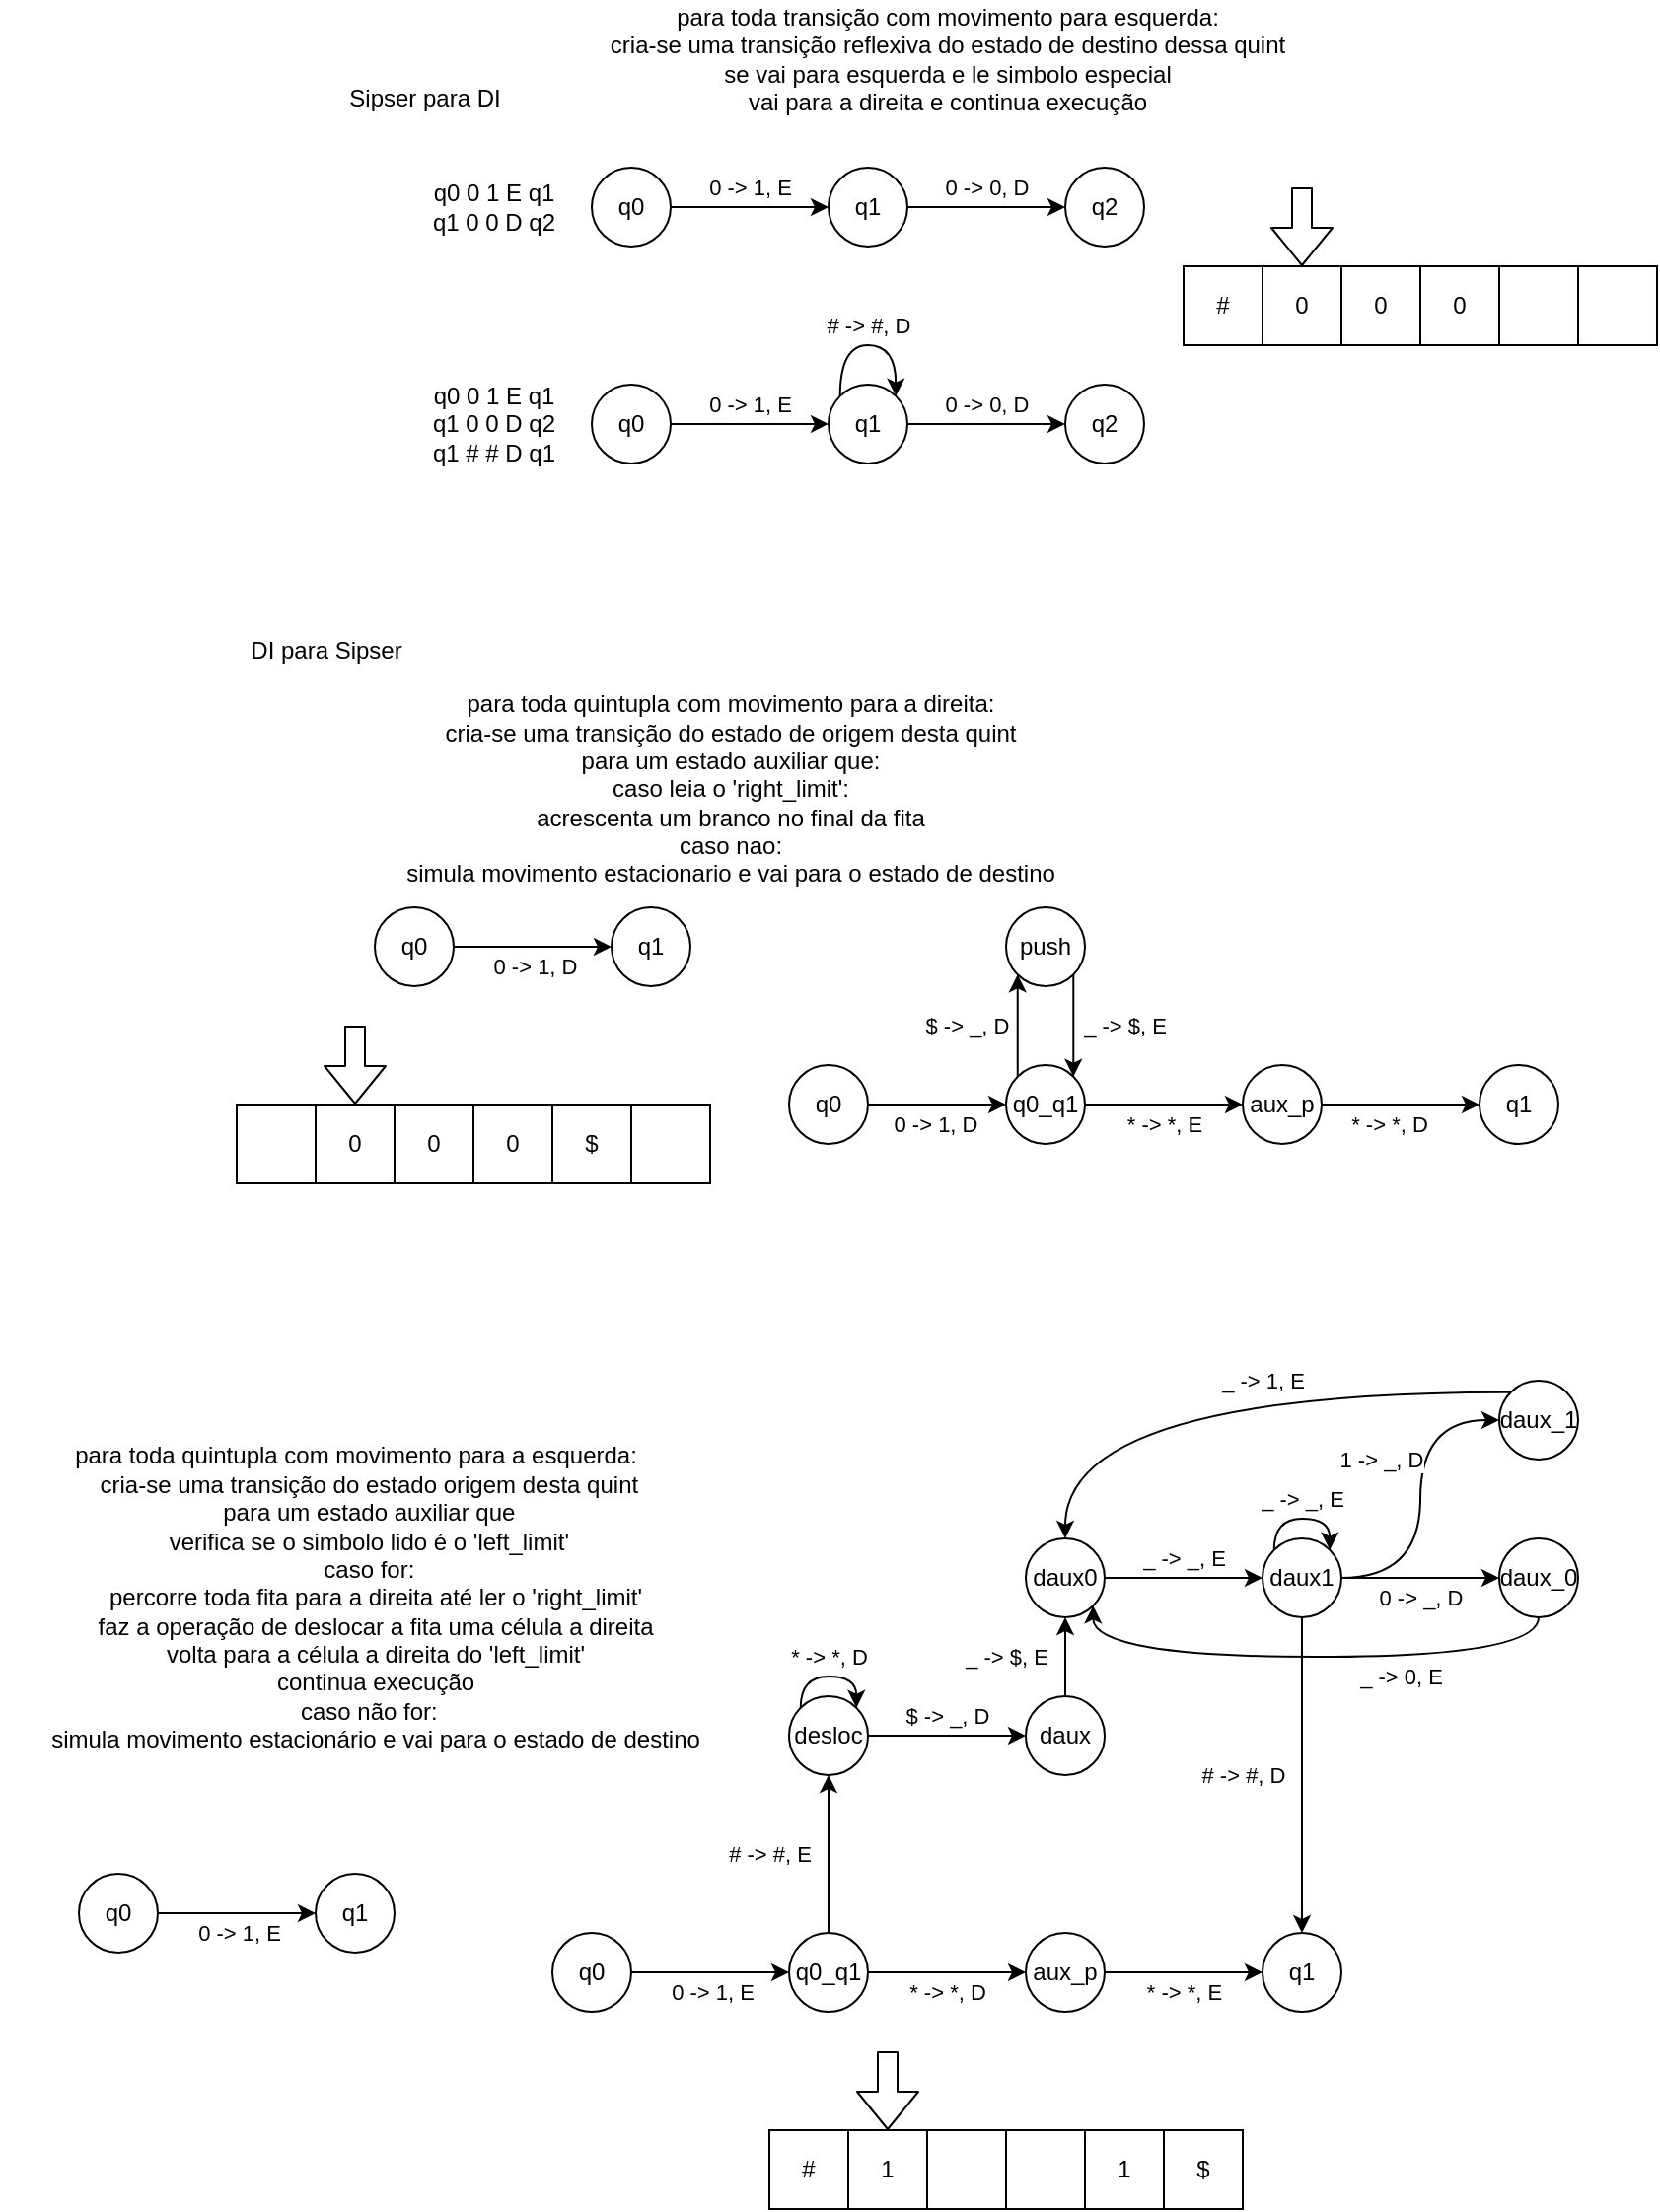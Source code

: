 <mxfile version="14.5.8" type="device"><diagram id="Q-DTLfHfA7wSvCZyXj0n" name="Page-1"><mxGraphModel dx="1662" dy="757" grid="1" gridSize="10" guides="1" tooltips="1" connect="1" arrows="1" fold="1" page="1" pageScale="1" pageWidth="850" pageHeight="1100" math="0" shadow="0"><root><mxCell id="0"/><mxCell id="1" parent="0"/><mxCell id="DKCdfvewhdpfEYS_Uq8F-3" style="edgeStyle=orthogonalEdgeStyle;rounded=0;orthogonalLoop=1;jettySize=auto;html=1;exitX=1;exitY=0.5;exitDx=0;exitDy=0;entryX=0;entryY=0.5;entryDx=0;entryDy=0;" parent="1" source="DKCdfvewhdpfEYS_Uq8F-1" target="DKCdfvewhdpfEYS_Uq8F-2" edge="1"><mxGeometry relative="1" as="geometry"/></mxCell><mxCell id="DKCdfvewhdpfEYS_Uq8F-4" value="0 -&amp;gt; 0, D" style="edgeLabel;html=1;align=center;verticalAlign=middle;resizable=0;points=[];" parent="DKCdfvewhdpfEYS_Uq8F-3" vertex="1" connectable="0"><mxGeometry x="0.13" y="-1" relative="1" as="geometry"><mxPoint x="114.86" y="-11" as="offset"/></mxGeometry></mxCell><mxCell id="DKCdfvewhdpfEYS_Uq8F-1" value="q0" style="ellipse;whiteSpace=wrap;html=1;aspect=fixed;" parent="1" vertex="1"><mxGeometry x="300" y="325" width="40" height="40" as="geometry"/></mxCell><mxCell id="DKCdfvewhdpfEYS_Uq8F-12" value="" style="edgeStyle=orthogonalEdgeStyle;rounded=0;orthogonalLoop=1;jettySize=auto;html=1;exitX=1;exitY=0.5;exitDx=0;exitDy=0;entryX=0;entryY=0.5;entryDx=0;entryDy=0;" parent="1" source="DKCdfvewhdpfEYS_Uq8F-2" target="DKCdfvewhdpfEYS_Uq8F-11" edge="1"><mxGeometry y="10" relative="1" as="geometry"><mxPoint as="offset"/></mxGeometry></mxCell><mxCell id="DKCdfvewhdpfEYS_Uq8F-2" value="q1" style="ellipse;whiteSpace=wrap;html=1;aspect=fixed;" parent="1" vertex="1"><mxGeometry x="420" y="325" width="40" height="40" as="geometry"/></mxCell><mxCell id="DKCdfvewhdpfEYS_Uq8F-8" value="para toda transição com movimento para esquerda:&lt;br&gt;&lt;div&gt;cria-se uma transição reflexiva do estado de destino dessa quint&lt;br&gt;&lt;/div&gt;&lt;div&gt;se vai para esquerda e le simbolo especial&lt;/div&gt;&lt;div&gt;vai para a direita e continua execução&lt;br&gt;&lt;/div&gt;" style="text;html=1;align=center;verticalAlign=middle;resizable=0;points=[];autosize=1;" parent="1" vertex="1"><mxGeometry x="300" y="240" width="360" height="60" as="geometry"/></mxCell><mxCell id="DKCdfvewhdpfEYS_Uq8F-11" value="q2" style="ellipse;whiteSpace=wrap;html=1;aspect=fixed;" parent="1" vertex="1"><mxGeometry x="540" y="325" width="40" height="40" as="geometry"/></mxCell><mxCell id="DKCdfvewhdpfEYS_Uq8F-14" value="0 -&amp;gt; 1, E" style="edgeLabel;html=1;align=center;verticalAlign=middle;resizable=0;points=[];" parent="1" vertex="1" connectable="0"><mxGeometry x="380.003" y="335" as="geometry"/></mxCell><mxCell id="DKCdfvewhdpfEYS_Uq8F-21" style="edgeStyle=orthogonalEdgeStyle;rounded=0;orthogonalLoop=1;jettySize=auto;html=1;exitX=1;exitY=0.5;exitDx=0;exitDy=0;entryX=0;entryY=0.5;entryDx=0;entryDy=0;" parent="1" source="DKCdfvewhdpfEYS_Uq8F-23" target="DKCdfvewhdpfEYS_Uq8F-25" edge="1"><mxGeometry relative="1" as="geometry"/></mxCell><mxCell id="DKCdfvewhdpfEYS_Uq8F-22" value="0 -&amp;gt; 0, D" style="edgeLabel;html=1;align=center;verticalAlign=middle;resizable=0;points=[];" parent="DKCdfvewhdpfEYS_Uq8F-21" vertex="1" connectable="0"><mxGeometry x="0.13" y="-1" relative="1" as="geometry"><mxPoint x="114.86" y="-11" as="offset"/></mxGeometry></mxCell><mxCell id="DKCdfvewhdpfEYS_Uq8F-23" value="q0" style="ellipse;whiteSpace=wrap;html=1;aspect=fixed;" parent="1" vertex="1"><mxGeometry x="300" y="434.97" width="40" height="40" as="geometry"/></mxCell><mxCell id="DKCdfvewhdpfEYS_Uq8F-24" value="" style="edgeStyle=orthogonalEdgeStyle;rounded=0;orthogonalLoop=1;jettySize=auto;html=1;exitX=1;exitY=0.5;exitDx=0;exitDy=0;entryX=0;entryY=0.5;entryDx=0;entryDy=0;" parent="1" source="DKCdfvewhdpfEYS_Uq8F-25" target="DKCdfvewhdpfEYS_Uq8F-26" edge="1"><mxGeometry y="10" relative="1" as="geometry"><mxPoint as="offset"/></mxGeometry></mxCell><mxCell id="DKCdfvewhdpfEYS_Uq8F-25" value="q1" style="ellipse;whiteSpace=wrap;html=1;aspect=fixed;" parent="1" vertex="1"><mxGeometry x="420" y="434.97" width="40" height="40" as="geometry"/></mxCell><mxCell id="DKCdfvewhdpfEYS_Uq8F-26" value="q2" style="ellipse;whiteSpace=wrap;html=1;aspect=fixed;" parent="1" vertex="1"><mxGeometry x="540" y="434.97" width="40" height="40" as="geometry"/></mxCell><mxCell id="DKCdfvewhdpfEYS_Uq8F-27" value="0 -&amp;gt; 1, E" style="edgeLabel;html=1;align=center;verticalAlign=middle;resizable=0;points=[];" parent="1" vertex="1" connectable="0"><mxGeometry x="380.003" y="444.97" as="geometry"/></mxCell><mxCell id="DKCdfvewhdpfEYS_Uq8F-28" value="# -&amp;gt; #, D" style="edgeStyle=orthogonalEdgeStyle;curved=1;rounded=0;orthogonalLoop=1;jettySize=auto;html=1;exitX=0;exitY=0;exitDx=0;exitDy=0;entryX=1;entryY=0;entryDx=0;entryDy=0;" parent="1" source="DKCdfvewhdpfEYS_Uq8F-25" target="DKCdfvewhdpfEYS_Uq8F-25" edge="1"><mxGeometry y="10" relative="1" as="geometry"><Array as="points"><mxPoint x="426" y="414.97"/><mxPoint x="454" y="414.97"/></Array><mxPoint as="offset"/></mxGeometry></mxCell><mxCell id="DKCdfvewhdpfEYS_Uq8F-29" value="&lt;div&gt;q0 0 1 E q1&lt;/div&gt;&lt;div&gt;q1 0 0 D q2&lt;/div&gt;&lt;div&gt;q1 # # D q1&lt;br&gt;&lt;/div&gt;" style="text;html=1;align=center;verticalAlign=middle;resizable=0;points=[];autosize=1;" parent="1" vertex="1"><mxGeometry x="210" y="429.97" width="80" height="50" as="geometry"/></mxCell><mxCell id="DKCdfvewhdpfEYS_Uq8F-30" value="&lt;div&gt;q0 0 1 E q1&lt;/div&gt;&lt;div&gt;q1 0 0 D q2&lt;/div&gt;" style="text;html=1;align=center;verticalAlign=middle;resizable=0;points=[];autosize=1;" parent="1" vertex="1"><mxGeometry x="210" y="330" width="80" height="30" as="geometry"/></mxCell><mxCell id="DKCdfvewhdpfEYS_Uq8F-55" style="edgeStyle=orthogonalEdgeStyle;curved=1;rounded=0;orthogonalLoop=1;jettySize=auto;html=1;exitX=1;exitY=0.5;exitDx=0;exitDy=0;entryX=0;entryY=0.5;entryDx=0;entryDy=0;" parent="1" source="DKCdfvewhdpfEYS_Uq8F-34" target="DKCdfvewhdpfEYS_Uq8F-54" edge="1"><mxGeometry relative="1" as="geometry"/></mxCell><mxCell id="DKCdfvewhdpfEYS_Uq8F-56" value="0 -&amp;gt; 1, D" style="edgeLabel;html=1;align=center;verticalAlign=middle;resizable=0;points=[];" parent="DKCdfvewhdpfEYS_Uq8F-55" vertex="1" connectable="0"><mxGeometry x="0.221" y="2" relative="1" as="geometry"><mxPoint x="-8.57" y="12" as="offset"/></mxGeometry></mxCell><mxCell id="DKCdfvewhdpfEYS_Uq8F-34" value="q0" style="ellipse;whiteSpace=wrap;html=1;aspect=fixed;" parent="1" vertex="1"><mxGeometry x="190" y="700" width="40" height="40" as="geometry"/></mxCell><mxCell id="DKCdfvewhdpfEYS_Uq8F-54" value="q1" style="ellipse;whiteSpace=wrap;html=1;aspect=fixed;" parent="1" vertex="1"><mxGeometry x="310" y="700" width="40" height="40" as="geometry"/></mxCell><mxCell id="DKCdfvewhdpfEYS_Uq8F-57" style="edgeStyle=orthogonalEdgeStyle;curved=1;rounded=0;orthogonalLoop=1;jettySize=auto;html=1;exitX=1;exitY=0.5;exitDx=0;exitDy=0;entryX=0;entryY=0.5;entryDx=0;entryDy=0;" parent="1" source="DKCdfvewhdpfEYS_Uq8F-59" target="DKCdfvewhdpfEYS_Uq8F-60" edge="1"><mxGeometry relative="1" as="geometry"/></mxCell><mxCell id="DKCdfvewhdpfEYS_Uq8F-58" value="0 -&amp;gt; 1, D" style="edgeLabel;html=1;align=center;verticalAlign=middle;resizable=0;points=[];" parent="DKCdfvewhdpfEYS_Uq8F-57" vertex="1" connectable="0"><mxGeometry x="0.221" y="2" relative="1" as="geometry"><mxPoint x="-8.57" y="12" as="offset"/></mxGeometry></mxCell><mxCell id="DKCdfvewhdpfEYS_Uq8F-59" value="q0" style="ellipse;whiteSpace=wrap;html=1;aspect=fixed;" parent="1" vertex="1"><mxGeometry x="400" y="780" width="40" height="40" as="geometry"/></mxCell><mxCell id="DKCdfvewhdpfEYS_Uq8F-66" style="edgeStyle=orthogonalEdgeStyle;curved=1;rounded=0;orthogonalLoop=1;jettySize=auto;html=1;exitX=0;exitY=0;exitDx=0;exitDy=0;entryX=0;entryY=1;entryDx=0;entryDy=0;" parent="1" source="DKCdfvewhdpfEYS_Uq8F-60" target="DKCdfvewhdpfEYS_Uq8F-65" edge="1"><mxGeometry relative="1" as="geometry"><Array as="points"><mxPoint x="516" y="760"/><mxPoint x="516" y="760"/></Array></mxGeometry></mxCell><mxCell id="DKCdfvewhdpfEYS_Uq8F-88" style="edgeStyle=orthogonalEdgeStyle;curved=1;rounded=0;orthogonalLoop=1;jettySize=auto;html=1;exitX=1;exitY=0.5;exitDx=0;exitDy=0;entryX=0;entryY=0.5;entryDx=0;entryDy=0;" parent="1" source="DKCdfvewhdpfEYS_Uq8F-60" target="DKCdfvewhdpfEYS_Uq8F-70" edge="1"><mxGeometry relative="1" as="geometry"/></mxCell><mxCell id="DKCdfvewhdpfEYS_Uq8F-89" value="* -&amp;gt; *, E" style="edgeLabel;html=1;align=center;verticalAlign=middle;resizable=0;points=[];" parent="DKCdfvewhdpfEYS_Uq8F-88" vertex="1" connectable="0"><mxGeometry x="-0.282" y="2" relative="1" as="geometry"><mxPoint x="11.43" y="12" as="offset"/></mxGeometry></mxCell><mxCell id="DKCdfvewhdpfEYS_Uq8F-60" value="q0_q1" style="ellipse;whiteSpace=wrap;html=1;aspect=fixed;" parent="1" vertex="1"><mxGeometry x="510" y="780" width="40" height="40" as="geometry"/></mxCell><mxCell id="DKCdfvewhdpfEYS_Uq8F-61" value="q1" style="ellipse;whiteSpace=wrap;html=1;aspect=fixed;" parent="1" vertex="1"><mxGeometry x="750" y="780" width="40" height="40" as="geometry"/></mxCell><mxCell id="DKCdfvewhdpfEYS_Uq8F-67" style="edgeStyle=orthogonalEdgeStyle;curved=1;rounded=0;orthogonalLoop=1;jettySize=auto;html=1;exitX=1;exitY=1;exitDx=0;exitDy=0;entryX=1;entryY=0;entryDx=0;entryDy=0;" parent="1" source="DKCdfvewhdpfEYS_Uq8F-65" target="DKCdfvewhdpfEYS_Uq8F-60" edge="1"><mxGeometry relative="1" as="geometry"/></mxCell><mxCell id="DKCdfvewhdpfEYS_Uq8F-65" value="push" style="ellipse;whiteSpace=wrap;html=1;aspect=fixed;" parent="1" vertex="1"><mxGeometry x="510" y="700" width="40" height="40" as="geometry"/></mxCell><mxCell id="DKCdfvewhdpfEYS_Uq8F-68" value="_ -&amp;gt; $, E" style="edgeLabel;html=1;align=center;verticalAlign=middle;resizable=0;points=[];" parent="1" vertex="1" connectable="0"><mxGeometry x="570" y="760" as="geometry"/></mxCell><mxCell id="DKCdfvewhdpfEYS_Uq8F-86" style="edgeStyle=orthogonalEdgeStyle;curved=1;rounded=0;orthogonalLoop=1;jettySize=auto;html=1;exitX=1;exitY=0.5;exitDx=0;exitDy=0;entryX=0;entryY=0.5;entryDx=0;entryDy=0;" parent="1" source="DKCdfvewhdpfEYS_Uq8F-70" target="DKCdfvewhdpfEYS_Uq8F-61" edge="1"><mxGeometry relative="1" as="geometry"/></mxCell><mxCell id="DKCdfvewhdpfEYS_Uq8F-87" value="* -&amp;gt; *, D" style="edgeLabel;html=1;align=center;verticalAlign=middle;resizable=0;points=[];" parent="DKCdfvewhdpfEYS_Uq8F-86" vertex="1" connectable="0"><mxGeometry x="0.209" y="-2" relative="1" as="geometry"><mxPoint x="-14.29" y="8" as="offset"/></mxGeometry></mxCell><mxCell id="DKCdfvewhdpfEYS_Uq8F-70" value="aux_p" style="ellipse;whiteSpace=wrap;html=1;aspect=fixed;" parent="1" vertex="1"><mxGeometry x="630" y="780" width="40" height="40" as="geometry"/></mxCell><mxCell id="DKCdfvewhdpfEYS_Uq8F-76" value="1" style="whiteSpace=wrap;html=1;aspect=fixed;" parent="1" vertex="1"><mxGeometry x="430" y="1320" width="40" height="40" as="geometry"/></mxCell><mxCell id="DKCdfvewhdpfEYS_Uq8F-77" value="" style="whiteSpace=wrap;html=1;aspect=fixed;" parent="1" vertex="1"><mxGeometry x="470" y="1320" width="40" height="40" as="geometry"/></mxCell><mxCell id="DKCdfvewhdpfEYS_Uq8F-78" value="" style="whiteSpace=wrap;html=1;aspect=fixed;" parent="1" vertex="1"><mxGeometry x="510" y="1320" width="40" height="40" as="geometry"/></mxCell><mxCell id="DKCdfvewhdpfEYS_Uq8F-80" value="1" style="whiteSpace=wrap;html=1;aspect=fixed;" parent="1" vertex="1"><mxGeometry x="550" y="1320" width="40" height="40" as="geometry"/></mxCell><mxCell id="DKCdfvewhdpfEYS_Uq8F-81" value="$" style="whiteSpace=wrap;html=1;aspect=fixed;" parent="1" vertex="1"><mxGeometry x="590" y="1320" width="40" height="40" as="geometry"/></mxCell><mxCell id="DKCdfvewhdpfEYS_Uq8F-82" value="#" style="whiteSpace=wrap;html=1;aspect=fixed;" parent="1" vertex="1"><mxGeometry x="390" y="1320" width="40" height="40" as="geometry"/></mxCell><mxCell id="DKCdfvewhdpfEYS_Uq8F-83" value="" style="shape=flexArrow;endArrow=classic;html=1;" parent="1" edge="1"><mxGeometry width="50" height="50" relative="1" as="geometry"><mxPoint x="450.0" y="1280" as="sourcePoint"/><mxPoint x="450.0" y="1320" as="targetPoint"/></mxGeometry></mxCell><mxCell id="DKCdfvewhdpfEYS_Uq8F-84" value="$ -&amp;gt; _, D" style="edgeLabel;html=1;align=center;verticalAlign=middle;resizable=0;points=[];" parent="1" vertex="1" connectable="0"><mxGeometry x="490" y="760" as="geometry"/></mxCell><mxCell id="DKCdfvewhdpfEYS_Uq8F-90" value="para toda quintupla com movimento para a direita:&lt;br&gt;&lt;div&gt;cria-se uma transição do estado de origem desta quint&lt;/div&gt;&lt;div&gt;para um estado auxiliar que:&lt;/div&gt;caso leia o 'right_limit':&lt;br&gt;acrescenta um branco no final da fita&lt;br&gt;caso nao:&lt;br&gt;simula movimento estacionario e vai para o estado de destino" style="text;html=1;align=center;verticalAlign=middle;resizable=0;points=[];autosize=1;" parent="1" vertex="1"><mxGeometry x="200" y="590" width="340" height="100" as="geometry"/></mxCell><mxCell id="DKCdfvewhdpfEYS_Uq8F-92" style="edgeStyle=orthogonalEdgeStyle;curved=1;rounded=0;orthogonalLoop=1;jettySize=auto;html=1;exitX=1;exitY=0.5;exitDx=0;exitDy=0;entryX=0;entryY=0.5;entryDx=0;entryDy=0;" parent="1" source="DKCdfvewhdpfEYS_Uq8F-94" target="DKCdfvewhdpfEYS_Uq8F-95" edge="1"><mxGeometry relative="1" as="geometry"/></mxCell><mxCell id="DKCdfvewhdpfEYS_Uq8F-93" value="0 -&amp;gt; 1, E" style="edgeLabel;html=1;align=center;verticalAlign=middle;resizable=0;points=[];" parent="DKCdfvewhdpfEYS_Uq8F-92" vertex="1" connectable="0"><mxGeometry x="0.221" y="2" relative="1" as="geometry"><mxPoint x="-8.57" y="12" as="offset"/></mxGeometry></mxCell><mxCell id="DKCdfvewhdpfEYS_Uq8F-94" value="q0" style="ellipse;whiteSpace=wrap;html=1;aspect=fixed;" parent="1" vertex="1"><mxGeometry x="40" y="1190" width="40" height="40" as="geometry"/></mxCell><mxCell id="DKCdfvewhdpfEYS_Uq8F-95" value="q1" style="ellipse;whiteSpace=wrap;html=1;aspect=fixed;" parent="1" vertex="1"><mxGeometry x="160" y="1190" width="40" height="40" as="geometry"/></mxCell><mxCell id="DKCdfvewhdpfEYS_Uq8F-96" value="para toda quintupla com movimento para a esquerda:&lt;br&gt;&amp;nbsp;&amp;nbsp;&amp;nbsp; cria-se uma transição do estado origem desta quint&lt;br&gt;&amp;nbsp;&amp;nbsp;&amp;nbsp; para um estado auxiliar que&lt;br&gt;&amp;nbsp;&amp;nbsp;&amp;nbsp; verifica se o simbolo lido é o 'left_limit'&lt;br&gt;&amp;nbsp;&amp;nbsp;&amp;nbsp; caso for:&lt;br&gt;&amp;nbsp;&amp;nbsp;&amp;nbsp;&amp;nbsp;&amp;nbsp; percorre toda fita para a direita até ler o 'right_limit'&lt;br&gt;&amp;nbsp;&amp;nbsp;&amp;nbsp;&amp;nbsp;&amp;nbsp; faz a operação de deslocar a fita uma célula a direita&lt;br&gt;&amp;nbsp;&amp;nbsp;&amp;nbsp;&amp;nbsp;&amp;nbsp; volta para a célula a direita do 'left_limit'&lt;br&gt;&amp;nbsp;&amp;nbsp;&amp;nbsp;&amp;nbsp;&amp;nbsp; continua execução&lt;br&gt;&amp;nbsp;&amp;nbsp;&amp;nbsp; caso não for:&lt;br&gt;&amp;nbsp;&amp;nbsp;&amp;nbsp;&amp;nbsp;&amp;nbsp; simula movimento estacionário e vai para o estado de destino" style="text;html=1;align=center;verticalAlign=middle;resizable=0;points=[];autosize=1;" parent="1" vertex="1"><mxGeometry y="970" width="360" height="160" as="geometry"/></mxCell><mxCell id="DKCdfvewhdpfEYS_Uq8F-97" style="edgeStyle=orthogonalEdgeStyle;curved=1;rounded=0;orthogonalLoop=1;jettySize=auto;html=1;exitX=1;exitY=0.5;exitDx=0;exitDy=0;entryX=0;entryY=0.5;entryDx=0;entryDy=0;" parent="1" source="DKCdfvewhdpfEYS_Uq8F-99" target="DKCdfvewhdpfEYS_Uq8F-100" edge="1"><mxGeometry relative="1" as="geometry"/></mxCell><mxCell id="DKCdfvewhdpfEYS_Uq8F-98" value="0 -&amp;gt; 1, E" style="edgeLabel;html=1;align=center;verticalAlign=middle;resizable=0;points=[];" parent="DKCdfvewhdpfEYS_Uq8F-97" vertex="1" connectable="0"><mxGeometry x="0.221" y="2" relative="1" as="geometry"><mxPoint x="-8.57" y="12" as="offset"/></mxGeometry></mxCell><mxCell id="DKCdfvewhdpfEYS_Uq8F-99" value="q0" style="ellipse;whiteSpace=wrap;html=1;aspect=fixed;" parent="1" vertex="1"><mxGeometry x="280" y="1220" width="40" height="40" as="geometry"/></mxCell><mxCell id="DKCdfvewhdpfEYS_Uq8F-102" style="edgeStyle=orthogonalEdgeStyle;curved=1;rounded=0;orthogonalLoop=1;jettySize=auto;html=1;exitX=1;exitY=0.5;exitDx=0;exitDy=0;entryX=0;entryY=0.5;entryDx=0;entryDy=0;" parent="1" source="DKCdfvewhdpfEYS_Uq8F-100" target="DKCdfvewhdpfEYS_Uq8F-101" edge="1"><mxGeometry relative="1" as="geometry"/></mxCell><mxCell id="DKCdfvewhdpfEYS_Uq8F-108" style="edgeStyle=orthogonalEdgeStyle;curved=1;rounded=0;orthogonalLoop=1;jettySize=auto;html=1;exitX=0.5;exitY=0;exitDx=0;exitDy=0;entryX=0.5;entryY=1;entryDx=0;entryDy=0;" parent="1" source="DKCdfvewhdpfEYS_Uq8F-100" target="DKCdfvewhdpfEYS_Uq8F-107" edge="1"><mxGeometry relative="1" as="geometry"/></mxCell><mxCell id="DKCdfvewhdpfEYS_Uq8F-100" value="q0_q1" style="ellipse;whiteSpace=wrap;html=1;aspect=fixed;" parent="1" vertex="1"><mxGeometry x="400" y="1220" width="40" height="40" as="geometry"/></mxCell><mxCell id="DKCdfvewhdpfEYS_Uq8F-105" style="edgeStyle=orthogonalEdgeStyle;curved=1;rounded=0;orthogonalLoop=1;jettySize=auto;html=1;exitX=1;exitY=0.5;exitDx=0;exitDy=0;entryX=0;entryY=0.5;entryDx=0;entryDy=0;" parent="1" source="DKCdfvewhdpfEYS_Uq8F-101" target="DKCdfvewhdpfEYS_Uq8F-104" edge="1"><mxGeometry relative="1" as="geometry"/></mxCell><mxCell id="DKCdfvewhdpfEYS_Uq8F-101" value="aux_p" style="ellipse;whiteSpace=wrap;html=1;aspect=fixed;" parent="1" vertex="1"><mxGeometry x="520" y="1220" width="40" height="40" as="geometry"/></mxCell><mxCell id="DKCdfvewhdpfEYS_Uq8F-103" value="* -&amp;gt; *, D" style="edgeLabel;html=1;align=center;verticalAlign=middle;resizable=0;points=[];" parent="1" vertex="1" connectable="0"><mxGeometry x="479.996" y="1250.0" as="geometry"/></mxCell><mxCell id="DKCdfvewhdpfEYS_Uq8F-104" value="q1" style="ellipse;whiteSpace=wrap;html=1;aspect=fixed;" parent="1" vertex="1"><mxGeometry x="640" y="1220" width="40" height="40" as="geometry"/></mxCell><mxCell id="DKCdfvewhdpfEYS_Uq8F-106" value="* -&amp;gt; *, E" style="edgeLabel;html=1;align=center;verticalAlign=middle;resizable=0;points=[];" parent="1" vertex="1" connectable="0"><mxGeometry x="599.996" y="1250.0" as="geometry"/></mxCell><mxCell id="DKCdfvewhdpfEYS_Uq8F-117" style="edgeStyle=orthogonalEdgeStyle;curved=1;rounded=0;orthogonalLoop=1;jettySize=auto;html=1;exitX=1;exitY=0.5;exitDx=0;exitDy=0;entryX=0;entryY=0.5;entryDx=0;entryDy=0;" parent="1" source="DKCdfvewhdpfEYS_Uq8F-107" target="DKCdfvewhdpfEYS_Uq8F-116" edge="1"><mxGeometry relative="1" as="geometry"/></mxCell><mxCell id="DKCdfvewhdpfEYS_Uq8F-107" value="desloc" style="ellipse;whiteSpace=wrap;html=1;aspect=fixed;" parent="1" vertex="1"><mxGeometry x="400" y="1100" width="40" height="40" as="geometry"/></mxCell><mxCell id="DKCdfvewhdpfEYS_Uq8F-109" value="# -&amp;gt; #, E" style="edgeLabel;html=1;align=center;verticalAlign=middle;resizable=0;points=[];" parent="1" vertex="1" connectable="0"><mxGeometry x="389.996" y="1180.0" as="geometry"/></mxCell><mxCell id="DKCdfvewhdpfEYS_Uq8F-114" style="edgeStyle=orthogonalEdgeStyle;curved=1;rounded=0;orthogonalLoop=1;jettySize=auto;html=1;exitX=0;exitY=0;exitDx=0;exitDy=0;entryX=1;entryY=0;entryDx=0;entryDy=0;" parent="1" source="DKCdfvewhdpfEYS_Uq8F-107" target="DKCdfvewhdpfEYS_Uq8F-107" edge="1"><mxGeometry relative="1" as="geometry"><Array as="points"><mxPoint x="406" y="1090"/><mxPoint x="434" y="1090"/></Array></mxGeometry></mxCell><mxCell id="DKCdfvewhdpfEYS_Uq8F-115" value="* -&amp;gt; *, D" style="edgeLabel;html=1;align=center;verticalAlign=middle;resizable=0;points=[];" parent="1" vertex="1" connectable="0"><mxGeometry x="419.996" y="1080.0" as="geometry"/></mxCell><mxCell id="DKCdfvewhdpfEYS_Uq8F-120" style="edgeStyle=orthogonalEdgeStyle;curved=1;rounded=0;orthogonalLoop=1;jettySize=auto;html=1;exitX=0.5;exitY=0;exitDx=0;exitDy=0;entryX=0.5;entryY=1;entryDx=0;entryDy=0;" parent="1" source="DKCdfvewhdpfEYS_Uq8F-116" target="DKCdfvewhdpfEYS_Uq8F-119" edge="1"><mxGeometry relative="1" as="geometry"/></mxCell><mxCell id="DKCdfvewhdpfEYS_Uq8F-116" value="daux" style="ellipse;whiteSpace=wrap;html=1;aspect=fixed;" parent="1" vertex="1"><mxGeometry x="520" y="1100" width="40" height="40" as="geometry"/></mxCell><mxCell id="DKCdfvewhdpfEYS_Uq8F-118" value="$ -&amp;gt; _, D" style="edgeLabel;html=1;align=center;verticalAlign=middle;resizable=0;points=[];" parent="1" vertex="1" connectable="0"><mxGeometry x="479.996" y="1110.0" as="geometry"/></mxCell><mxCell id="DKCdfvewhdpfEYS_Uq8F-127" style="edgeStyle=orthogonalEdgeStyle;curved=1;rounded=0;orthogonalLoop=1;jettySize=auto;html=1;exitX=1;exitY=0.5;exitDx=0;exitDy=0;entryX=0;entryY=0.5;entryDx=0;entryDy=0;" parent="1" source="DKCdfvewhdpfEYS_Uq8F-130" target="DKCdfvewhdpfEYS_Uq8F-125" edge="1"><mxGeometry relative="1" as="geometry"/></mxCell><mxCell id="DKCdfvewhdpfEYS_Uq8F-128" style="edgeStyle=orthogonalEdgeStyle;curved=1;rounded=0;orthogonalLoop=1;jettySize=auto;html=1;exitX=1;exitY=0.5;exitDx=0;exitDy=0;entryX=0;entryY=0.5;entryDx=0;entryDy=0;" parent="1" source="DKCdfvewhdpfEYS_Uq8F-130" target="DKCdfvewhdpfEYS_Uq8F-123" edge="1"><mxGeometry relative="1" as="geometry"/></mxCell><mxCell id="DKCdfvewhdpfEYS_Uq8F-131" style="edgeStyle=orthogonalEdgeStyle;curved=1;rounded=0;orthogonalLoop=1;jettySize=auto;html=1;exitX=1;exitY=0.5;exitDx=0;exitDy=0;entryX=0;entryY=0.5;entryDx=0;entryDy=0;" parent="1" source="DKCdfvewhdpfEYS_Uq8F-119" target="DKCdfvewhdpfEYS_Uq8F-130" edge="1"><mxGeometry relative="1" as="geometry"/></mxCell><mxCell id="DKCdfvewhdpfEYS_Uq8F-132" value="_ -&amp;gt; _, E" style="edgeLabel;html=1;align=center;verticalAlign=middle;resizable=0;points=[];" parent="DKCdfvewhdpfEYS_Uq8F-131" vertex="1" connectable="0"><mxGeometry x="-0.322" y="2" relative="1" as="geometry"><mxPoint x="13.1" y="-8" as="offset"/></mxGeometry></mxCell><mxCell id="DKCdfvewhdpfEYS_Uq8F-119" value="daux0" style="ellipse;whiteSpace=wrap;html=1;aspect=fixed;" parent="1" vertex="1"><mxGeometry x="520" y="1020" width="40" height="40" as="geometry"/></mxCell><mxCell id="DKCdfvewhdpfEYS_Uq8F-121" value="_ -&amp;gt; $, E" style="edgeLabel;html=1;align=center;verticalAlign=middle;resizable=0;points=[];" parent="1" vertex="1" connectable="0"><mxGeometry x="509.996" y="1080.0" as="geometry"/></mxCell><mxCell id="DKCdfvewhdpfEYS_Uq8F-140" style="edgeStyle=orthogonalEdgeStyle;curved=1;rounded=0;orthogonalLoop=1;jettySize=auto;html=1;exitX=0.5;exitY=1;exitDx=0;exitDy=0;entryX=1;entryY=1;entryDx=0;entryDy=0;" parent="1" source="DKCdfvewhdpfEYS_Uq8F-123" target="DKCdfvewhdpfEYS_Uq8F-119" edge="1"><mxGeometry relative="1" as="geometry"><Array as="points"><mxPoint x="780" y="1080"/><mxPoint x="554" y="1080"/></Array></mxGeometry></mxCell><mxCell id="DKCdfvewhdpfEYS_Uq8F-123" value="daux_0" style="ellipse;whiteSpace=wrap;html=1;aspect=fixed;" parent="1" vertex="1"><mxGeometry x="760" y="1020" width="40" height="40" as="geometry"/></mxCell><mxCell id="DKCdfvewhdpfEYS_Uq8F-134" style="edgeStyle=orthogonalEdgeStyle;curved=1;rounded=0;orthogonalLoop=1;jettySize=auto;html=1;exitX=0;exitY=0;exitDx=0;exitDy=0;entryX=0.5;entryY=0;entryDx=0;entryDy=0;" parent="1" source="DKCdfvewhdpfEYS_Uq8F-125" target="DKCdfvewhdpfEYS_Uq8F-119" edge="1"><mxGeometry relative="1" as="geometry"/></mxCell><mxCell id="DKCdfvewhdpfEYS_Uq8F-125" value="daux_1" style="ellipse;whiteSpace=wrap;html=1;aspect=fixed;" parent="1" vertex="1"><mxGeometry x="760" y="940" width="40" height="40" as="geometry"/></mxCell><mxCell id="DKCdfvewhdpfEYS_Uq8F-137" style="edgeStyle=orthogonalEdgeStyle;curved=1;rounded=0;orthogonalLoop=1;jettySize=auto;html=1;exitX=0.5;exitY=1;exitDx=0;exitDy=0;entryX=0.5;entryY=0;entryDx=0;entryDy=0;" parent="1" source="DKCdfvewhdpfEYS_Uq8F-130" target="DKCdfvewhdpfEYS_Uq8F-104" edge="1"><mxGeometry relative="1" as="geometry"/></mxCell><mxCell id="DKCdfvewhdpfEYS_Uq8F-130" value="daux1" style="ellipse;whiteSpace=wrap;html=1;aspect=fixed;" parent="1" vertex="1"><mxGeometry x="640" y="1020" width="40" height="40" as="geometry"/></mxCell><mxCell id="DKCdfvewhdpfEYS_Uq8F-133" value="1 -&amp;gt; _, D" style="edgeLabel;html=1;align=center;verticalAlign=middle;resizable=0;points=[];" parent="1" vertex="1" connectable="0"><mxGeometry x="699.997" y="980" as="geometry"/></mxCell><mxCell id="DKCdfvewhdpfEYS_Uq8F-135" value="_ -&amp;gt; 1, E" style="edgeLabel;html=1;align=center;verticalAlign=middle;resizable=0;points=[];" parent="1" vertex="1" connectable="0"><mxGeometry x="639.997" y="940" as="geometry"/></mxCell><mxCell id="DKCdfvewhdpfEYS_Uq8F-138" value="# -&amp;gt; #, D" style="edgeLabel;html=1;align=center;verticalAlign=middle;resizable=0;points=[];" parent="1" vertex="1" connectable="0"><mxGeometry x="629.997" y="1140" as="geometry"/></mxCell><mxCell id="DKCdfvewhdpfEYS_Uq8F-139" value="0 -&amp;gt; _, D" style="edgeLabel;html=1;align=center;verticalAlign=middle;resizable=0;points=[];" parent="1" vertex="1" connectable="0"><mxGeometry x="719.997" y="1050" as="geometry"/></mxCell><mxCell id="DKCdfvewhdpfEYS_Uq8F-141" value="_ -&amp;gt; 0, E" style="edgeLabel;html=1;align=center;verticalAlign=middle;resizable=0;points=[];" parent="1" vertex="1" connectable="0"><mxGeometry x="709.997" y="1090" as="geometry"/></mxCell><mxCell id="DKCdfvewhdpfEYS_Uq8F-145" style="edgeStyle=orthogonalEdgeStyle;curved=1;rounded=0;orthogonalLoop=1;jettySize=auto;html=1;exitX=0;exitY=0;exitDx=0;exitDy=0;entryX=1;entryY=0;entryDx=0;entryDy=0;" parent="1" source="DKCdfvewhdpfEYS_Uq8F-130" target="DKCdfvewhdpfEYS_Uq8F-130" edge="1"><mxGeometry relative="1" as="geometry"><Array as="points"><mxPoint x="646" y="1010"/><mxPoint x="674" y="1010"/></Array></mxGeometry></mxCell><mxCell id="DKCdfvewhdpfEYS_Uq8F-146" value="_ -&amp;gt; _, E" style="edgeLabel;html=1;align=center;verticalAlign=middle;resizable=0;points=[];" parent="1" vertex="1" connectable="0"><mxGeometry x="659.997" y="1000" as="geometry"/></mxCell><mxCell id="DKCdfvewhdpfEYS_Uq8F-149" value="0" style="whiteSpace=wrap;html=1;aspect=fixed;" parent="1" vertex="1"><mxGeometry x="160" y="800" width="40" height="40" as="geometry"/></mxCell><mxCell id="DKCdfvewhdpfEYS_Uq8F-150" value="0" style="whiteSpace=wrap;html=1;aspect=fixed;" parent="1" vertex="1"><mxGeometry x="200" y="800" width="40" height="40" as="geometry"/></mxCell><mxCell id="DKCdfvewhdpfEYS_Uq8F-151" value="0" style="whiteSpace=wrap;html=1;aspect=fixed;" parent="1" vertex="1"><mxGeometry x="240" y="800" width="40" height="40" as="geometry"/></mxCell><mxCell id="DKCdfvewhdpfEYS_Uq8F-152" value="$" style="whiteSpace=wrap;html=1;aspect=fixed;" parent="1" vertex="1"><mxGeometry x="280" y="800" width="40" height="40" as="geometry"/></mxCell><mxCell id="DKCdfvewhdpfEYS_Uq8F-153" value="" style="whiteSpace=wrap;html=1;aspect=fixed;" parent="1" vertex="1"><mxGeometry x="320" y="800" width="40" height="40" as="geometry"/></mxCell><mxCell id="DKCdfvewhdpfEYS_Uq8F-154" value="" style="whiteSpace=wrap;html=1;aspect=fixed;" parent="1" vertex="1"><mxGeometry x="120" y="800" width="40" height="40" as="geometry"/></mxCell><mxCell id="DKCdfvewhdpfEYS_Uq8F-155" value="" style="shape=flexArrow;endArrow=classic;html=1;" parent="1" edge="1"><mxGeometry width="50" height="50" relative="1" as="geometry"><mxPoint x="180" y="760" as="sourcePoint"/><mxPoint x="180" y="800" as="targetPoint"/></mxGeometry></mxCell><mxCell id="JeeEicQ1N03180xnwHLw-1" value="&lt;div&gt;Sipser para DI&lt;/div&gt;" style="text;html=1;align=center;verticalAlign=middle;resizable=0;points=[];autosize=1;strokeColor=none;" vertex="1" parent="1"><mxGeometry x="170" y="280" width="90" height="20" as="geometry"/></mxCell><mxCell id="JeeEicQ1N03180xnwHLw-2" value="DI para Sipser" style="text;html=1;align=center;verticalAlign=middle;resizable=0;points=[];autosize=1;strokeColor=none;" vertex="1" parent="1"><mxGeometry x="120" y="560" width="90" height="20" as="geometry"/></mxCell><mxCell id="JeeEicQ1N03180xnwHLw-3" value="0" style="whiteSpace=wrap;html=1;aspect=fixed;" vertex="1" parent="1"><mxGeometry x="640" y="375" width="40" height="40" as="geometry"/></mxCell><mxCell id="JeeEicQ1N03180xnwHLw-4" value="0" style="whiteSpace=wrap;html=1;aspect=fixed;" vertex="1" parent="1"><mxGeometry x="680" y="375" width="40" height="40" as="geometry"/></mxCell><mxCell id="JeeEicQ1N03180xnwHLw-5" value="0" style="whiteSpace=wrap;html=1;aspect=fixed;" vertex="1" parent="1"><mxGeometry x="720" y="375" width="40" height="40" as="geometry"/></mxCell><mxCell id="JeeEicQ1N03180xnwHLw-6" value="" style="whiteSpace=wrap;html=1;aspect=fixed;" vertex="1" parent="1"><mxGeometry x="760" y="375" width="40" height="40" as="geometry"/></mxCell><mxCell id="JeeEicQ1N03180xnwHLw-7" value="" style="whiteSpace=wrap;html=1;aspect=fixed;" vertex="1" parent="1"><mxGeometry x="800" y="375" width="40" height="40" as="geometry"/></mxCell><mxCell id="JeeEicQ1N03180xnwHLw-8" value="#" style="whiteSpace=wrap;html=1;aspect=fixed;" vertex="1" parent="1"><mxGeometry x="600" y="375" width="40" height="40" as="geometry"/></mxCell><mxCell id="JeeEicQ1N03180xnwHLw-9" value="" style="shape=flexArrow;endArrow=classic;html=1;" edge="1" parent="1"><mxGeometry width="50" height="50" relative="1" as="geometry"><mxPoint x="660" y="335" as="sourcePoint"/><mxPoint x="660" y="375" as="targetPoint"/></mxGeometry></mxCell></root></mxGraphModel></diagram></mxfile>